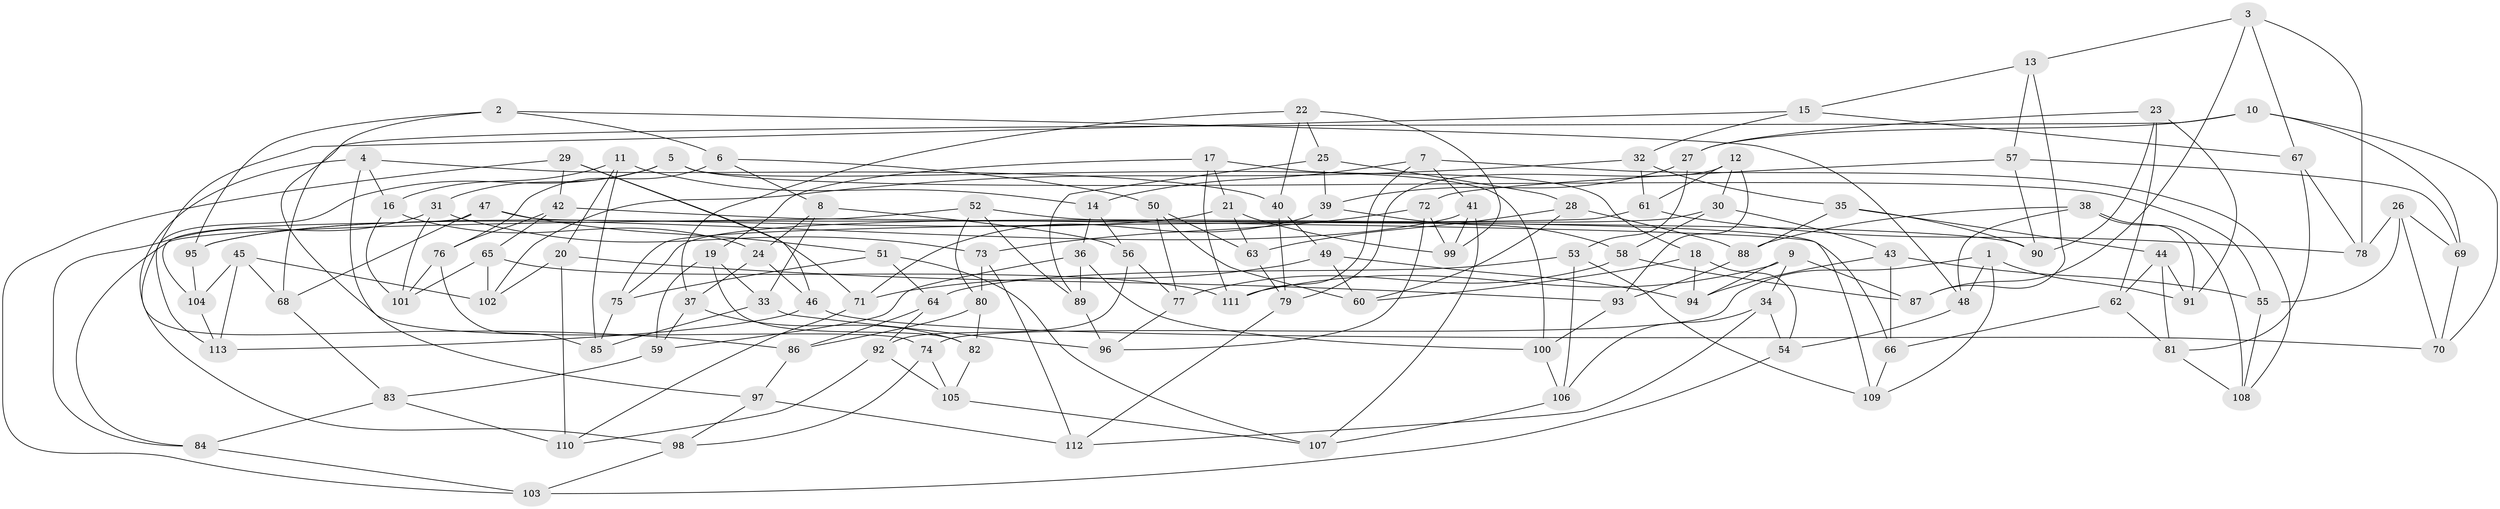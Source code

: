 // Generated by graph-tools (version 1.1) at 2025/50/03/09/25 03:50:47]
// undirected, 113 vertices, 226 edges
graph export_dot {
graph [start="1"]
  node [color=gray90,style=filled];
  1;
  2;
  3;
  4;
  5;
  6;
  7;
  8;
  9;
  10;
  11;
  12;
  13;
  14;
  15;
  16;
  17;
  18;
  19;
  20;
  21;
  22;
  23;
  24;
  25;
  26;
  27;
  28;
  29;
  30;
  31;
  32;
  33;
  34;
  35;
  36;
  37;
  38;
  39;
  40;
  41;
  42;
  43;
  44;
  45;
  46;
  47;
  48;
  49;
  50;
  51;
  52;
  53;
  54;
  55;
  56;
  57;
  58;
  59;
  60;
  61;
  62;
  63;
  64;
  65;
  66;
  67;
  68;
  69;
  70;
  71;
  72;
  73;
  74;
  75;
  76;
  77;
  78;
  79;
  80;
  81;
  82;
  83;
  84;
  85;
  86;
  87;
  88;
  89;
  90;
  91;
  92;
  93;
  94;
  95;
  96;
  97;
  98;
  99;
  100;
  101;
  102;
  103;
  104;
  105;
  106;
  107;
  108;
  109;
  110;
  111;
  112;
  113;
  1 -- 91;
  1 -- 74;
  1 -- 109;
  1 -- 48;
  2 -- 95;
  2 -- 6;
  2 -- 48;
  2 -- 74;
  3 -- 78;
  3 -- 87;
  3 -- 13;
  3 -- 67;
  4 -- 16;
  4 -- 97;
  4 -- 98;
  4 -- 40;
  5 -- 55;
  5 -- 113;
  5 -- 100;
  5 -- 31;
  6 -- 76;
  6 -- 8;
  6 -- 50;
  7 -- 108;
  7 -- 41;
  7 -- 111;
  7 -- 14;
  8 -- 33;
  8 -- 24;
  8 -- 56;
  9 -- 87;
  9 -- 111;
  9 -- 94;
  9 -- 34;
  10 -- 27;
  10 -- 69;
  10 -- 68;
  10 -- 70;
  11 -- 85;
  11 -- 14;
  11 -- 20;
  11 -- 16;
  12 -- 61;
  12 -- 79;
  12 -- 30;
  12 -- 93;
  13 -- 87;
  13 -- 15;
  13 -- 57;
  14 -- 36;
  14 -- 56;
  15 -- 32;
  15 -- 86;
  15 -- 67;
  16 -- 101;
  16 -- 24;
  17 -- 18;
  17 -- 19;
  17 -- 111;
  17 -- 21;
  18 -- 60;
  18 -- 94;
  18 -- 54;
  19 -- 33;
  19 -- 59;
  19 -- 82;
  20 -- 110;
  20 -- 102;
  20 -- 93;
  21 -- 63;
  21 -- 99;
  21 -- 95;
  22 -- 99;
  22 -- 25;
  22 -- 40;
  22 -- 37;
  23 -- 90;
  23 -- 91;
  23 -- 27;
  23 -- 62;
  24 -- 37;
  24 -- 46;
  25 -- 89;
  25 -- 39;
  25 -- 28;
  26 -- 70;
  26 -- 69;
  26 -- 78;
  26 -- 55;
  27 -- 39;
  27 -- 53;
  28 -- 60;
  28 -- 88;
  28 -- 63;
  29 -- 42;
  29 -- 103;
  29 -- 46;
  29 -- 71;
  30 -- 43;
  30 -- 75;
  30 -- 58;
  31 -- 101;
  31 -- 84;
  31 -- 73;
  32 -- 102;
  32 -- 61;
  32 -- 35;
  33 -- 85;
  33 -- 96;
  34 -- 54;
  34 -- 112;
  34 -- 106;
  35 -- 88;
  35 -- 44;
  35 -- 90;
  36 -- 89;
  36 -- 100;
  36 -- 59;
  37 -- 82;
  37 -- 59;
  38 -- 91;
  38 -- 88;
  38 -- 48;
  38 -- 108;
  39 -- 71;
  39 -- 58;
  40 -- 79;
  40 -- 49;
  41 -- 107;
  41 -- 95;
  41 -- 99;
  42 -- 76;
  42 -- 65;
  42 -- 109;
  43 -- 55;
  43 -- 94;
  43 -- 66;
  44 -- 91;
  44 -- 62;
  44 -- 81;
  45 -- 102;
  45 -- 104;
  45 -- 68;
  45 -- 113;
  46 -- 113;
  46 -- 70;
  47 -- 66;
  47 -- 104;
  47 -- 68;
  47 -- 51;
  48 -- 54;
  49 -- 60;
  49 -- 71;
  49 -- 94;
  50 -- 63;
  50 -- 77;
  50 -- 60;
  51 -- 64;
  51 -- 75;
  51 -- 107;
  52 -- 89;
  52 -- 90;
  52 -- 84;
  52 -- 80;
  53 -- 64;
  53 -- 109;
  53 -- 106;
  54 -- 103;
  55 -- 108;
  56 -- 92;
  56 -- 77;
  57 -- 90;
  57 -- 69;
  57 -- 72;
  58 -- 87;
  58 -- 77;
  59 -- 83;
  61 -- 78;
  61 -- 75;
  62 -- 81;
  62 -- 66;
  63 -- 79;
  64 -- 92;
  64 -- 86;
  65 -- 101;
  65 -- 111;
  65 -- 102;
  66 -- 109;
  67 -- 78;
  67 -- 81;
  68 -- 83;
  69 -- 70;
  71 -- 110;
  72 -- 99;
  72 -- 73;
  72 -- 96;
  73 -- 112;
  73 -- 80;
  74 -- 98;
  74 -- 105;
  75 -- 85;
  76 -- 85;
  76 -- 101;
  77 -- 96;
  79 -- 112;
  80 -- 82;
  80 -- 86;
  81 -- 108;
  82 -- 105;
  83 -- 110;
  83 -- 84;
  84 -- 103;
  86 -- 97;
  88 -- 93;
  89 -- 96;
  92 -- 110;
  92 -- 105;
  93 -- 100;
  95 -- 104;
  97 -- 98;
  97 -- 112;
  98 -- 103;
  100 -- 106;
  104 -- 113;
  105 -- 107;
  106 -- 107;
}
